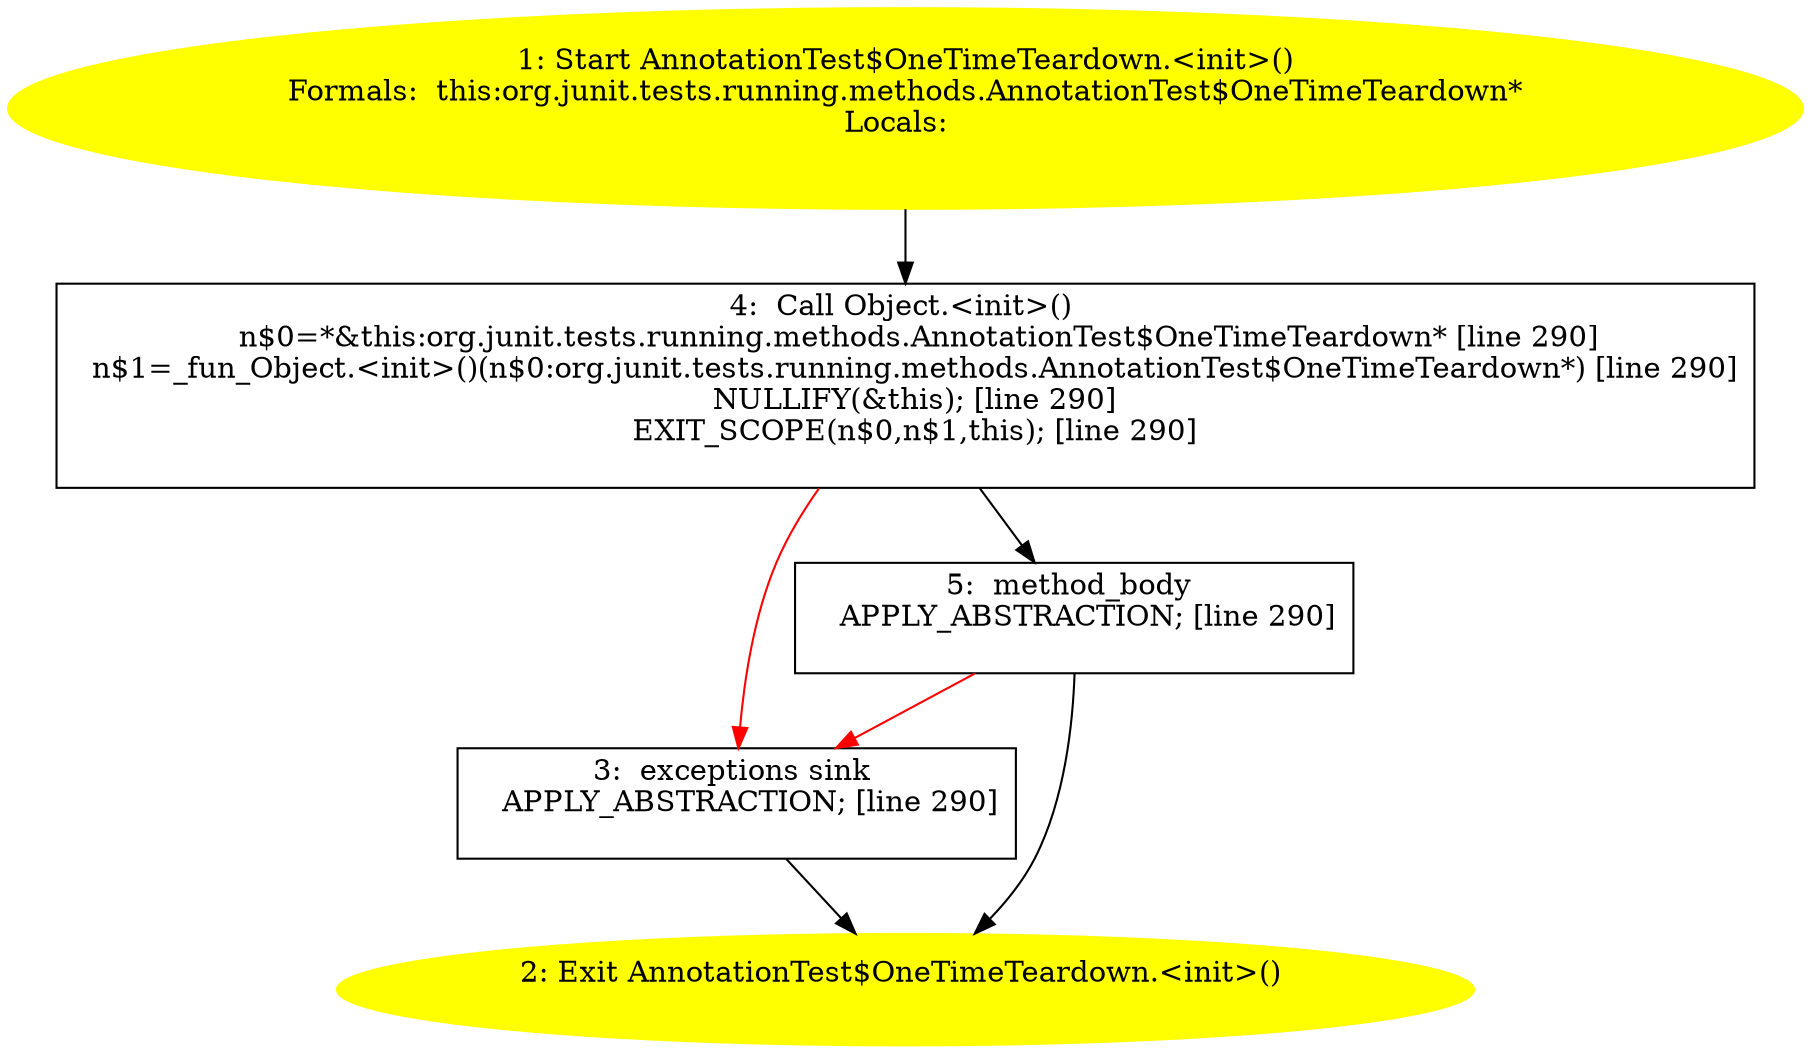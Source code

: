 /* @generated */
digraph cfg {
"org.junit.tests.running.methods.AnnotationTest$OneTimeTeardown.<init>().cbf1eefc60167e96e1bb4db90728a23d_1" [label="1: Start AnnotationTest$OneTimeTeardown.<init>()\nFormals:  this:org.junit.tests.running.methods.AnnotationTest$OneTimeTeardown*\nLocals:  \n  " color=yellow style=filled]
	

	 "org.junit.tests.running.methods.AnnotationTest$OneTimeTeardown.<init>().cbf1eefc60167e96e1bb4db90728a23d_1" -> "org.junit.tests.running.methods.AnnotationTest$OneTimeTeardown.<init>().cbf1eefc60167e96e1bb4db90728a23d_4" ;
"org.junit.tests.running.methods.AnnotationTest$OneTimeTeardown.<init>().cbf1eefc60167e96e1bb4db90728a23d_2" [label="2: Exit AnnotationTest$OneTimeTeardown.<init>() \n  " color=yellow style=filled]
	

"org.junit.tests.running.methods.AnnotationTest$OneTimeTeardown.<init>().cbf1eefc60167e96e1bb4db90728a23d_3" [label="3:  exceptions sink \n   APPLY_ABSTRACTION; [line 290]\n " shape="box"]
	

	 "org.junit.tests.running.methods.AnnotationTest$OneTimeTeardown.<init>().cbf1eefc60167e96e1bb4db90728a23d_3" -> "org.junit.tests.running.methods.AnnotationTest$OneTimeTeardown.<init>().cbf1eefc60167e96e1bb4db90728a23d_2" ;
"org.junit.tests.running.methods.AnnotationTest$OneTimeTeardown.<init>().cbf1eefc60167e96e1bb4db90728a23d_4" [label="4:  Call Object.<init>() \n   n$0=*&this:org.junit.tests.running.methods.AnnotationTest$OneTimeTeardown* [line 290]\n  n$1=_fun_Object.<init>()(n$0:org.junit.tests.running.methods.AnnotationTest$OneTimeTeardown*) [line 290]\n  NULLIFY(&this); [line 290]\n  EXIT_SCOPE(n$0,n$1,this); [line 290]\n " shape="box"]
	

	 "org.junit.tests.running.methods.AnnotationTest$OneTimeTeardown.<init>().cbf1eefc60167e96e1bb4db90728a23d_4" -> "org.junit.tests.running.methods.AnnotationTest$OneTimeTeardown.<init>().cbf1eefc60167e96e1bb4db90728a23d_5" ;
	 "org.junit.tests.running.methods.AnnotationTest$OneTimeTeardown.<init>().cbf1eefc60167e96e1bb4db90728a23d_4" -> "org.junit.tests.running.methods.AnnotationTest$OneTimeTeardown.<init>().cbf1eefc60167e96e1bb4db90728a23d_3" [color="red" ];
"org.junit.tests.running.methods.AnnotationTest$OneTimeTeardown.<init>().cbf1eefc60167e96e1bb4db90728a23d_5" [label="5:  method_body \n   APPLY_ABSTRACTION; [line 290]\n " shape="box"]
	

	 "org.junit.tests.running.methods.AnnotationTest$OneTimeTeardown.<init>().cbf1eefc60167e96e1bb4db90728a23d_5" -> "org.junit.tests.running.methods.AnnotationTest$OneTimeTeardown.<init>().cbf1eefc60167e96e1bb4db90728a23d_2" ;
	 "org.junit.tests.running.methods.AnnotationTest$OneTimeTeardown.<init>().cbf1eefc60167e96e1bb4db90728a23d_5" -> "org.junit.tests.running.methods.AnnotationTest$OneTimeTeardown.<init>().cbf1eefc60167e96e1bb4db90728a23d_3" [color="red" ];
}
